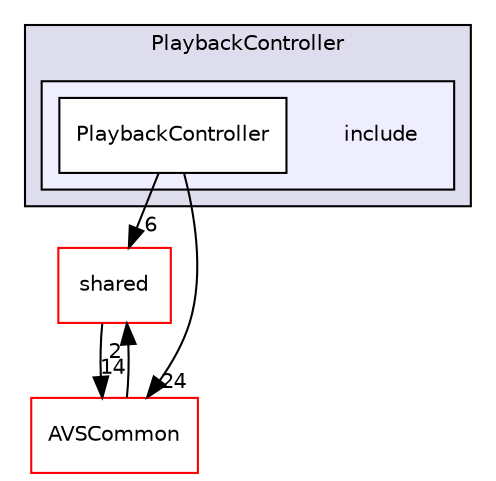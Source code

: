 digraph "/workplace/avs-device-sdk/CapabilityAgents/PlaybackController/include" {
  compound=true
  node [ fontsize="10", fontname="Helvetica"];
  edge [ labelfontsize="10", labelfontname="Helvetica"];
  subgraph clusterdir_7b6c89f8529a936fe9cff738852cb883 {
    graph [ bgcolor="#ddddee", pencolor="black", label="PlaybackController" fontname="Helvetica", fontsize="10", URL="dir_7b6c89f8529a936fe9cff738852cb883.html"]
  subgraph clusterdir_62320dd1e359410b2bb8c7402cc0d6b2 {
    graph [ bgcolor="#eeeeff", pencolor="black", label="" URL="dir_62320dd1e359410b2bb8c7402cc0d6b2.html"];
    dir_62320dd1e359410b2bb8c7402cc0d6b2 [shape=plaintext label="include"];
    dir_9b2c5dcc9c19074fca01bc8994e03851 [shape=box label="PlaybackController" color="black" fillcolor="white" style="filled" URL="dir_9b2c5dcc9c19074fca01bc8994e03851.html"];
  }
  }
  dir_9982052f7ce695d12571567315b2fafa [shape=box label="shared" fillcolor="white" style="filled" color="red" URL="dir_9982052f7ce695d12571567315b2fafa.html"];
  dir_13e65effb2bde530b17b3d5eefcd0266 [shape=box label="AVSCommon" fillcolor="white" style="filled" color="red" URL="dir_13e65effb2bde530b17b3d5eefcd0266.html"];
  dir_9982052f7ce695d12571567315b2fafa->dir_13e65effb2bde530b17b3d5eefcd0266 [headlabel="14", labeldistance=1.5 headhref="dir_000598_000017.html"];
  dir_9b2c5dcc9c19074fca01bc8994e03851->dir_9982052f7ce695d12571567315b2fafa [headlabel="6", labeldistance=1.5 headhref="dir_000391_000598.html"];
  dir_9b2c5dcc9c19074fca01bc8994e03851->dir_13e65effb2bde530b17b3d5eefcd0266 [headlabel="24", labeldistance=1.5 headhref="dir_000391_000017.html"];
  dir_13e65effb2bde530b17b3d5eefcd0266->dir_9982052f7ce695d12571567315b2fafa [headlabel="2", labeldistance=1.5 headhref="dir_000017_000598.html"];
}
